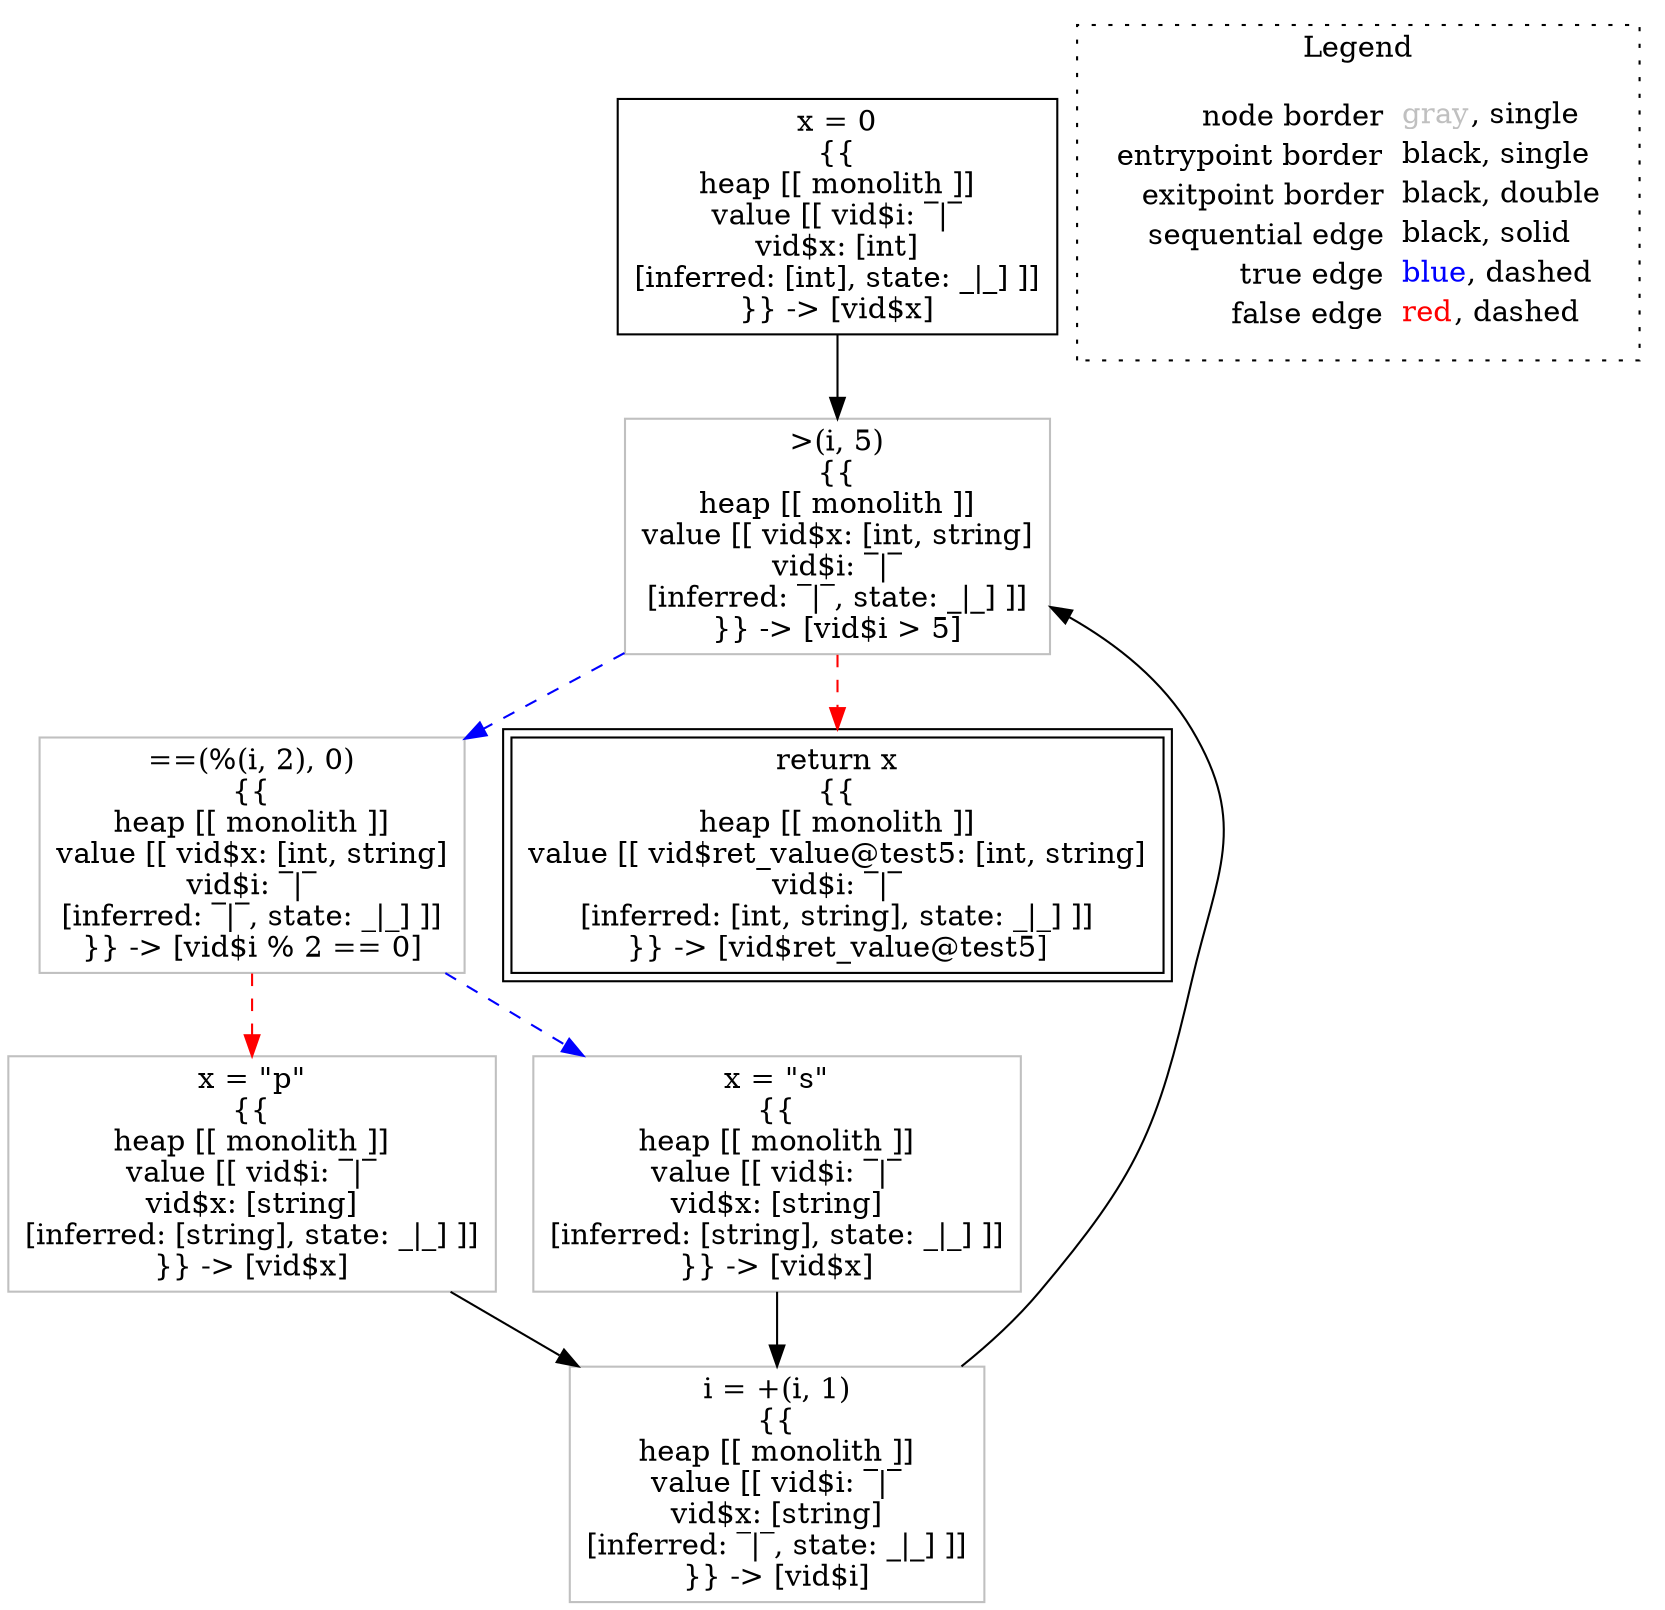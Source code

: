 digraph {
	"node0" [shape="rect",color="black",label=<x = 0<BR/>{{<BR/>heap [[ monolith ]]<BR/>value [[ vid$i: &oline;|&oline;<BR/>vid$x: [int]<BR/>[inferred: [int], state: _|_] ]]<BR/>}} -&gt; [vid$x]>];
	"node1" [shape="rect",color="gray",label=<&gt;(i, 5)<BR/>{{<BR/>heap [[ monolith ]]<BR/>value [[ vid$x: [int, string]<BR/>vid$i: &oline;|&oline;<BR/>[inferred: &oline;|&oline;, state: _|_] ]]<BR/>}} -&gt; [vid$i &gt; 5]>];
	"node2" [shape="rect",color="gray",label=<i = +(i, 1)<BR/>{{<BR/>heap [[ monolith ]]<BR/>value [[ vid$i: &oline;|&oline;<BR/>vid$x: [string]<BR/>[inferred: &oline;|&oline;, state: _|_] ]]<BR/>}} -&gt; [vid$i]>];
	"node3" [shape="rect",color="gray",label=<==(%(i, 2), 0)<BR/>{{<BR/>heap [[ monolith ]]<BR/>value [[ vid$x: [int, string]<BR/>vid$i: &oline;|&oline;<BR/>[inferred: &oline;|&oline;, state: _|_] ]]<BR/>}} -&gt; [vid$i % 2 == 0]>];
	"node4" [shape="rect",color="gray",label=<x = &quot;p&quot;<BR/>{{<BR/>heap [[ monolith ]]<BR/>value [[ vid$i: &oline;|&oline;<BR/>vid$x: [string]<BR/>[inferred: [string], state: _|_] ]]<BR/>}} -&gt; [vid$x]>];
	"node5" [shape="rect",color="black",peripheries="2",label=<return x<BR/>{{<BR/>heap [[ monolith ]]<BR/>value [[ vid$ret_value@test5: [int, string]<BR/>vid$i: &oline;|&oline;<BR/>[inferred: [int, string], state: _|_] ]]<BR/>}} -&gt; [vid$ret_value@test5]>];
	"node6" [shape="rect",color="gray",label=<x = &quot;s&quot;<BR/>{{<BR/>heap [[ monolith ]]<BR/>value [[ vid$i: &oline;|&oline;<BR/>vid$x: [string]<BR/>[inferred: [string], state: _|_] ]]<BR/>}} -&gt; [vid$x]>];
	"node1" -> "node3" [color="blue",style="dashed"];
	"node1" -> "node5" [color="red",style="dashed"];
	"node2" -> "node1" [color="black"];
	"node3" -> "node4" [color="red",style="dashed"];
	"node3" -> "node6" [color="blue",style="dashed"];
	"node4" -> "node2" [color="black"];
	"node6" -> "node2" [color="black"];
	"node0" -> "node1" [color="black"];
subgraph cluster_legend {
	label="Legend";
	style=dotted;
	node [shape=plaintext];
	"legend" [label=<<table border="0" cellpadding="2" cellspacing="0" cellborder="0"><tr><td align="right">node border&nbsp;</td><td align="left"><font color="gray">gray</font>, single</td></tr><tr><td align="right">entrypoint border&nbsp;</td><td align="left"><font color="black">black</font>, single</td></tr><tr><td align="right">exitpoint border&nbsp;</td><td align="left"><font color="black">black</font>, double</td></tr><tr><td align="right">sequential edge&nbsp;</td><td align="left"><font color="black">black</font>, solid</td></tr><tr><td align="right">true edge&nbsp;</td><td align="left"><font color="blue">blue</font>, dashed</td></tr><tr><td align="right">false edge&nbsp;</td><td align="left"><font color="red">red</font>, dashed</td></tr></table>>];
}

}
